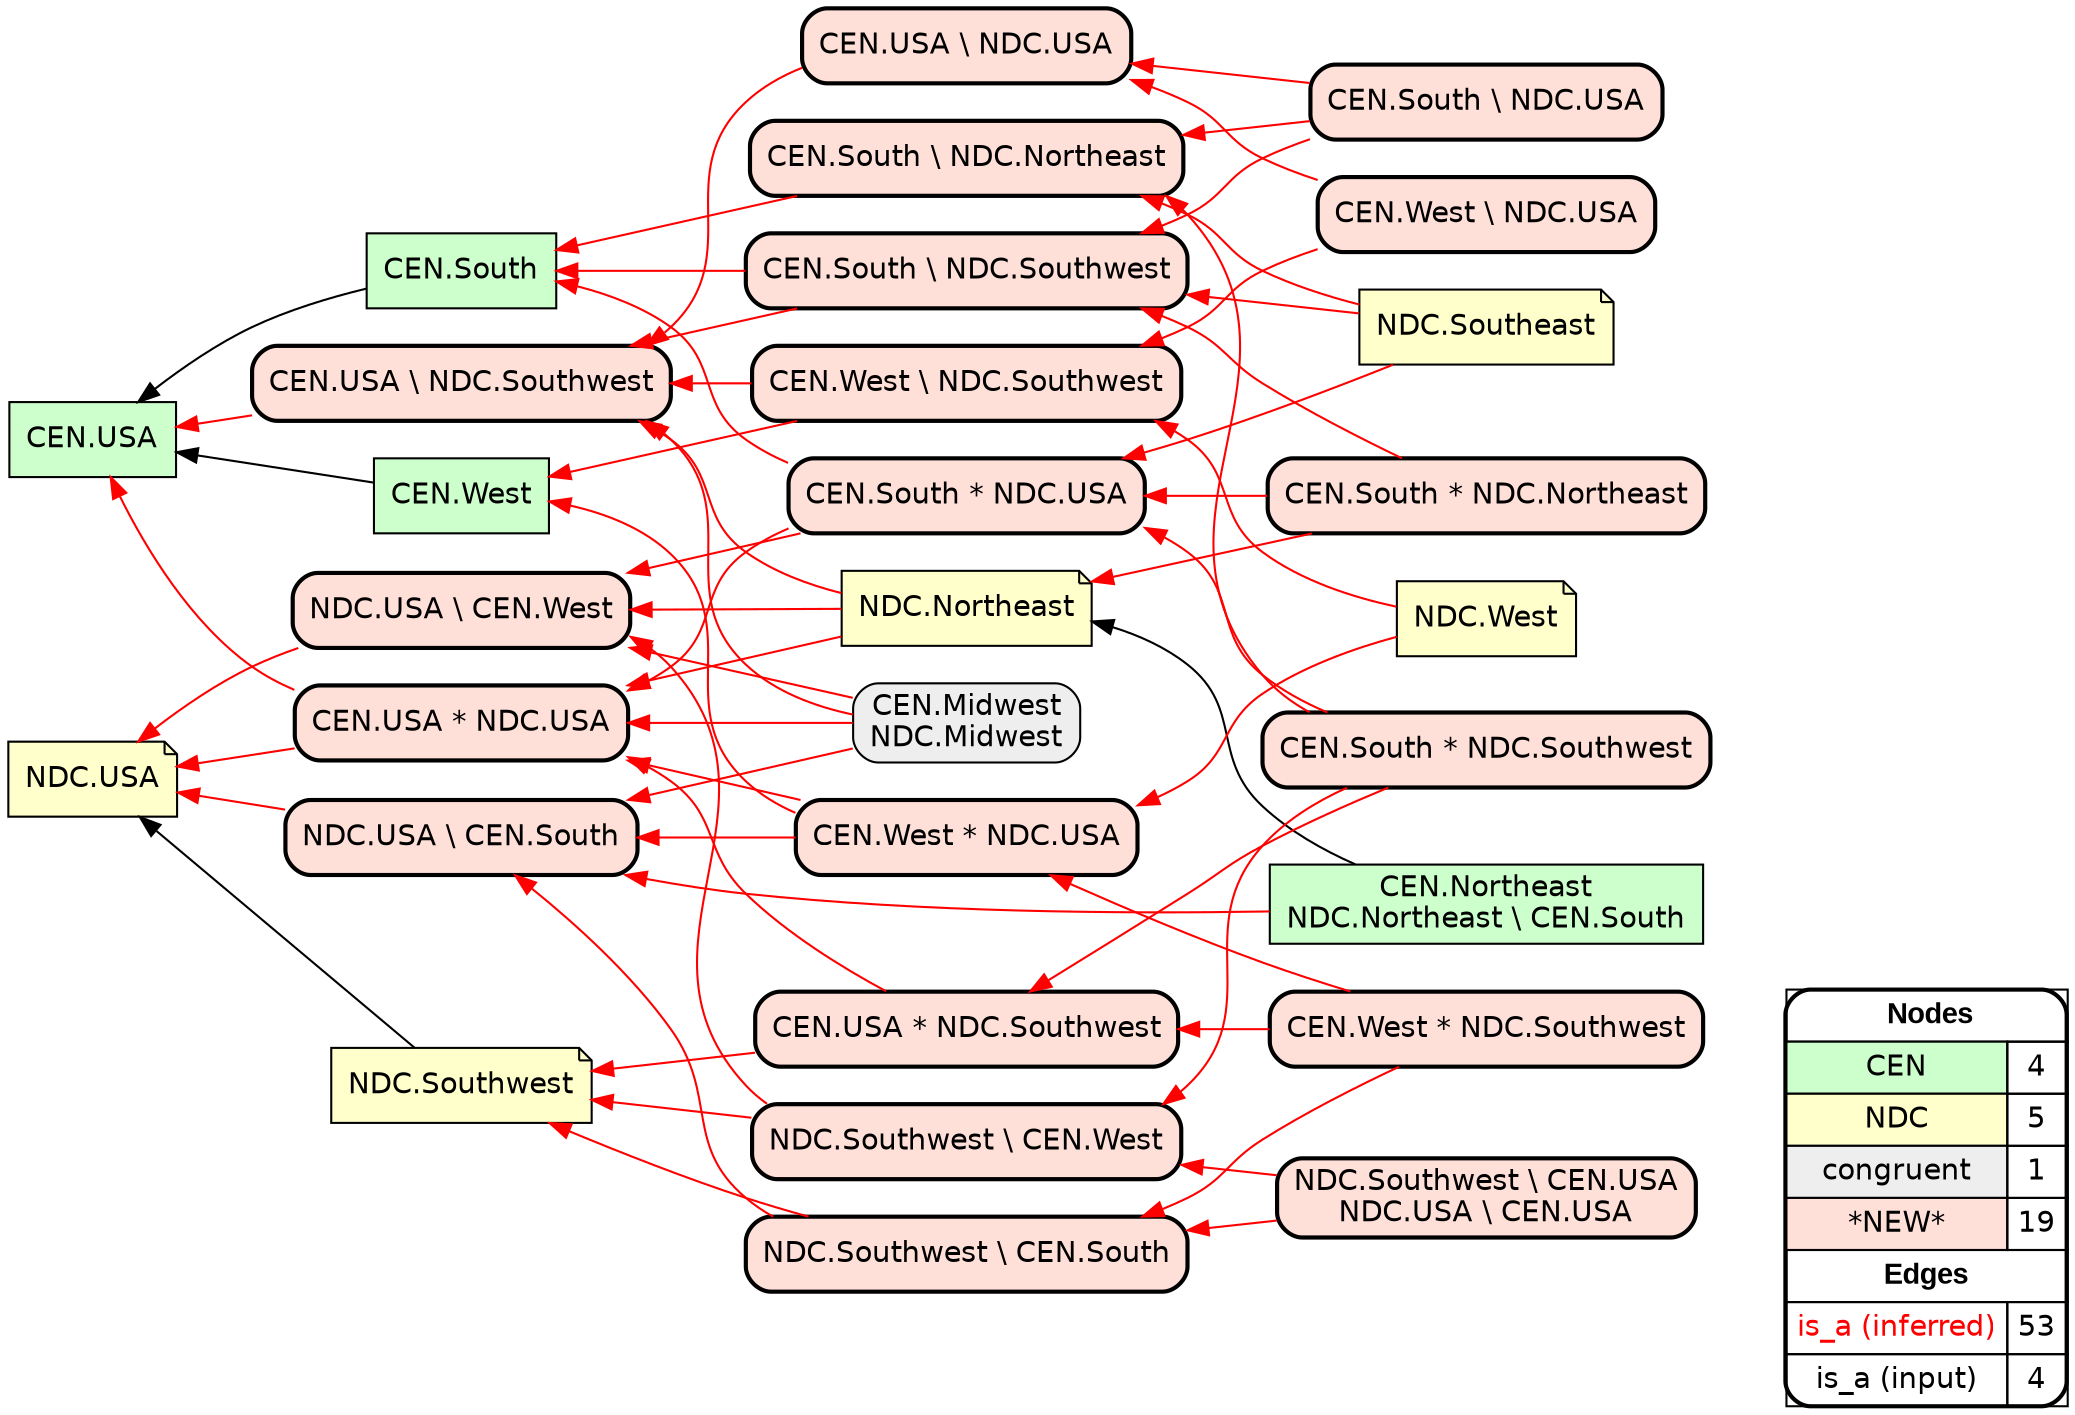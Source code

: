 digraph{
rankdir=RL
node[shape=box style=filled fillcolor="#CCFFCC" fontname="helvetica"] 
"CEN.USA"
"CEN.West"
"CEN.Northeast\nNDC.Northeast \\ CEN.South"
"CEN.South"
node[shape=note style=filled fillcolor="#FFFFCC" fontname="helvetica"] 
"NDC.West"
"NDC.USA"
"NDC.Southeast"
"NDC.Southwest"
"NDC.Northeast"
node[shape=box style="filled,rounded" fillcolor="#EEEEEE" fontname="helvetica"] 
"CEN.Midwest\nNDC.Midwest"
node[shape=box style="filled,rounded,bold" fillcolor="#FFE0D8" fontname="helvetica"] 
"NDC.Southwest \\ CEN.USA\nNDC.USA \\ CEN.USA"
"NDC.USA \\ CEN.South"
"CEN.South \\ NDC.Southwest"
"CEN.West * NDC.Southwest"
"CEN.USA \\ NDC.USA"
"CEN.South \\ NDC.USA"
"NDC.Southwest \\ CEN.West"
"CEN.USA \\ NDC.Southwest"
"NDC.Southwest \\ CEN.South"
"CEN.USA * NDC.USA"
"CEN.South * NDC.Southwest"
"NDC.USA \\ CEN.West"
"CEN.West * NDC.USA"
"CEN.South \\ NDC.Northeast"
"CEN.USA * NDC.Southwest"
"CEN.South * NDC.USA"
"CEN.West \\ NDC.Southwest"
"CEN.South * NDC.Northeast"
"CEN.West \\ NDC.USA"
edge[arrowhead=normal style=dotted color="#000000" constraint=true penwidth=1]
edge[arrowhead=normal style=solid color="#FF0000" constraint=true penwidth=1]
"CEN.West * NDC.USA" -> "NDC.USA \\ CEN.South"
"CEN.USA * NDC.Southwest" -> "NDC.Southwest"
"NDC.Northeast" -> "CEN.USA \\ NDC.Southwest"
"NDC.Southwest \\ CEN.USA\nNDC.USA \\ CEN.USA" -> "NDC.Southwest \\ CEN.West"
"CEN.USA \\ NDC.USA" -> "CEN.USA \\ NDC.Southwest"
"CEN.West * NDC.USA" -> "CEN.USA * NDC.USA"
"CEN.South * NDC.Southwest" -> "NDC.Southwest \\ CEN.West"
"CEN.USA * NDC.USA" -> "NDC.USA"
"NDC.West" -> "CEN.West \\ NDC.Southwest"
"CEN.South \\ NDC.Southwest" -> "CEN.USA \\ NDC.Southwest"
"NDC.Southwest \\ CEN.USA\nNDC.USA \\ CEN.USA" -> "NDC.Southwest \\ CEN.South"
"CEN.South * NDC.USA" -> "CEN.USA * NDC.USA"
"CEN.Northeast\nNDC.Northeast \\ CEN.South" -> "NDC.USA \\ CEN.South"
"CEN.South * NDC.Southwest" -> "CEN.USA * NDC.Southwest"
"NDC.Southeast" -> "CEN.South * NDC.USA"
"CEN.West \\ NDC.Southwest" -> "CEN.USA \\ NDC.Southwest"
"CEN.West \\ NDC.USA" -> "CEN.West \\ NDC.Southwest"
"CEN.USA \\ NDC.Southwest" -> "CEN.USA"
"CEN.USA * NDC.USA" -> "CEN.USA"
"NDC.Southwest \\ CEN.South" -> "NDC.USA \\ CEN.South"
"CEN.South \\ NDC.USA" -> "CEN.South \\ NDC.Northeast"
"NDC.Northeast" -> "CEN.USA * NDC.USA"
"CEN.South * NDC.Southwest" -> "CEN.South * NDC.USA"
"CEN.West * NDC.Southwest" -> "CEN.USA * NDC.Southwest"
"CEN.Midwest\nNDC.Midwest" -> "CEN.USA * NDC.USA"
"NDC.Southeast" -> "CEN.South \\ NDC.Northeast"
"CEN.South \\ NDC.USA" -> "CEN.South \\ NDC.Southwest"
"CEN.South \\ NDC.USA" -> "CEN.USA \\ NDC.USA"
"CEN.South * NDC.Southwest" -> "CEN.South \\ NDC.Northeast"
"CEN.South * NDC.USA" -> "NDC.USA \\ CEN.West"
"CEN.South \\ NDC.Southwest" -> "CEN.South"
"CEN.West * NDC.Southwest" -> "CEN.West * NDC.USA"
"CEN.West \\ NDC.Southwest" -> "CEN.West"
"CEN.South * NDC.Northeast" -> "CEN.South * NDC.USA"
"CEN.South \\ NDC.Northeast" -> "CEN.South"
"NDC.Southeast" -> "CEN.South \\ NDC.Southwest"
"NDC.Southwest \\ CEN.West" -> "NDC.Southwest"
"CEN.West \\ NDC.USA" -> "CEN.USA \\ NDC.USA"
"CEN.Midwest\nNDC.Midwest" -> "NDC.USA \\ CEN.South"
"CEN.USA * NDC.Southwest" -> "CEN.USA * NDC.USA"
"NDC.USA \\ CEN.South" -> "NDC.USA"
"CEN.West * NDC.Southwest" -> "NDC.Southwest \\ CEN.South"
"CEN.South * NDC.USA" -> "CEN.South"
"NDC.Southwest \\ CEN.West" -> "NDC.USA \\ CEN.West"
"NDC.USA \\ CEN.West" -> "NDC.USA"
"CEN.West * NDC.USA" -> "CEN.West"
"NDC.Southwest \\ CEN.South" -> "NDC.Southwest"
"NDC.Northeast" -> "NDC.USA \\ CEN.West"
"CEN.Midwest\nNDC.Midwest" -> "CEN.USA \\ NDC.Southwest"
"CEN.South * NDC.Northeast" -> "CEN.South \\ NDC.Southwest"
"NDC.West" -> "CEN.West * NDC.USA"
"CEN.South * NDC.Northeast" -> "NDC.Northeast"
"CEN.Midwest\nNDC.Midwest" -> "NDC.USA \\ CEN.West"
edge[arrowhead=normal style=solid color="#000000" constraint=true penwidth=1]
"CEN.South" -> "CEN.USA"
"NDC.Southwest" -> "NDC.USA"
"CEN.Northeast\nNDC.Northeast \\ CEN.South" -> "NDC.Northeast"
"CEN.West" -> "CEN.USA"
node[shape=box] 
{rank=source Legend [fillcolor= white margin=0 label=< 
 <TABLE BORDER="0" CELLBORDER="1" CELLSPACING="0" CELLPADDING="4"> 
<TR> <TD COLSPAN="2"><font face="Arial Black"> Nodes</font></TD> </TR> 
<TR> 
 <TD bgcolor="#CCFFCC" fontname="helvetica">CEN</TD> 
 <TD>4</TD> 
 </TR> 
<TR> 
 <TD bgcolor="#FFFFCC" fontname="helvetica">NDC</TD> 
 <TD>5</TD> 
 </TR> 
<TR> 
 <TD bgcolor="#EEEEEE" fontname="helvetica">congruent</TD> 
 <TD>1</TD> 
 </TR> 
<TR> 
 <TD bgcolor="#FFE0D8" fontname="helvetica">*NEW*</TD> 
 <TD>19</TD> 
 </TR> 
<TR> <TD COLSPAN="2"><font face = "Arial Black"> Edges </font></TD> </TR> 
<TR> 
 <TD><font color ="#FF0000">is_a (inferred)</font></TD><TD>53</TD>
</TR>
<TR> 
 <TD><font color ="#000000">is_a (input)</font></TD><TD>4</TD>
</TR>
</TABLE> 
 >] } 
}
